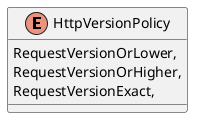 @startuml
enum HttpVersionPolicy {
    RequestVersionOrLower,
    RequestVersionOrHigher,
    RequestVersionExact,
}
@enduml
